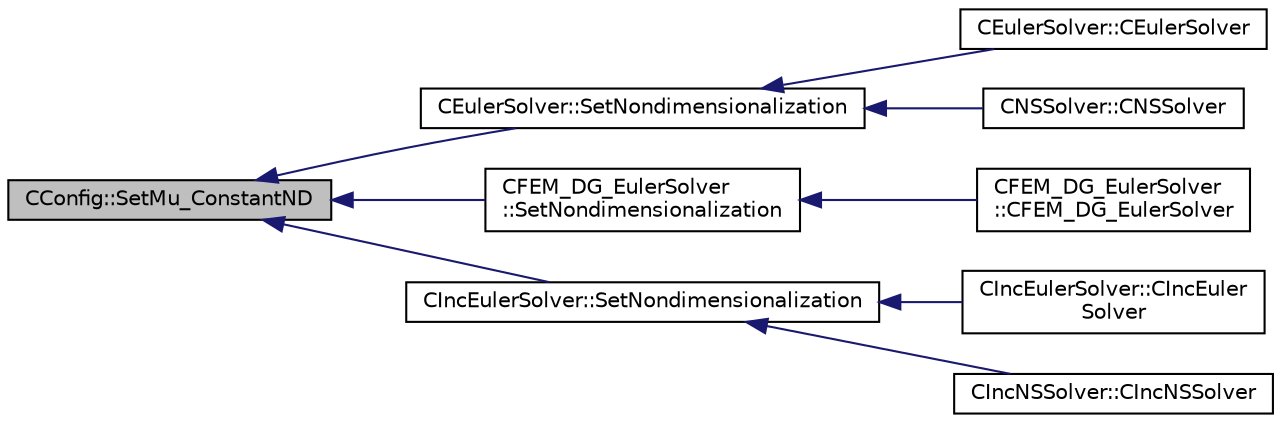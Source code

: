 digraph "CConfig::SetMu_ConstantND"
{
  edge [fontname="Helvetica",fontsize="10",labelfontname="Helvetica",labelfontsize="10"];
  node [fontname="Helvetica",fontsize="10",shape=record];
  rankdir="LR";
  Node15062 [label="CConfig::SetMu_ConstantND",height=0.2,width=0.4,color="black", fillcolor="grey75", style="filled", fontcolor="black"];
  Node15062 -> Node15063 [dir="back",color="midnightblue",fontsize="10",style="solid",fontname="Helvetica"];
  Node15063 [label="CEulerSolver::SetNondimensionalization",height=0.2,width=0.4,color="black", fillcolor="white", style="filled",URL="$class_c_euler_solver.html#a1c633d6e77fefb2e76308e2ba0af0c2c",tooltip="Set the solver nondimensionalization. "];
  Node15063 -> Node15064 [dir="back",color="midnightblue",fontsize="10",style="solid",fontname="Helvetica"];
  Node15064 [label="CEulerSolver::CEulerSolver",height=0.2,width=0.4,color="black", fillcolor="white", style="filled",URL="$class_c_euler_solver.html#ae1e74218b4e943111b100d7ddcbd4db9"];
  Node15063 -> Node15065 [dir="back",color="midnightblue",fontsize="10",style="solid",fontname="Helvetica"];
  Node15065 [label="CNSSolver::CNSSolver",height=0.2,width=0.4,color="black", fillcolor="white", style="filled",URL="$class_c_n_s_solver.html#a2a8ad49c42b4546696e631cf44b7788b"];
  Node15062 -> Node15066 [dir="back",color="midnightblue",fontsize="10",style="solid",fontname="Helvetica"];
  Node15066 [label="CFEM_DG_EulerSolver\l::SetNondimensionalization",height=0.2,width=0.4,color="black", fillcolor="white", style="filled",URL="$class_c_f_e_m___d_g___euler_solver.html#a31316dc2fe564329d9bb372961b10a3a",tooltip="Set the fluid solver nondimensionalization. "];
  Node15066 -> Node15067 [dir="back",color="midnightblue",fontsize="10",style="solid",fontname="Helvetica"];
  Node15067 [label="CFEM_DG_EulerSolver\l::CFEM_DG_EulerSolver",height=0.2,width=0.4,color="black", fillcolor="white", style="filled",URL="$class_c_f_e_m___d_g___euler_solver.html#a70d30ef9e7cd7620d54ec73f4b1ed28c"];
  Node15062 -> Node15068 [dir="back",color="midnightblue",fontsize="10",style="solid",fontname="Helvetica"];
  Node15068 [label="CIncEulerSolver::SetNondimensionalization",height=0.2,width=0.4,color="black", fillcolor="white", style="filled",URL="$class_c_inc_euler_solver.html#a2cffaa24417cb3803d36d38b3874d6d0",tooltip="Set the solver nondimensionalization. "];
  Node15068 -> Node15069 [dir="back",color="midnightblue",fontsize="10",style="solid",fontname="Helvetica"];
  Node15069 [label="CIncEulerSolver::CIncEuler\lSolver",height=0.2,width=0.4,color="black", fillcolor="white", style="filled",URL="$class_c_inc_euler_solver.html#a91f644b8f9a00215bac5bcd31dfc06d8"];
  Node15068 -> Node15070 [dir="back",color="midnightblue",fontsize="10",style="solid",fontname="Helvetica"];
  Node15070 [label="CIncNSSolver::CIncNSSolver",height=0.2,width=0.4,color="black", fillcolor="white", style="filled",URL="$class_c_inc_n_s_solver.html#a82152ac7e91fb1c5c073d98a1f08e2aa"];
}
